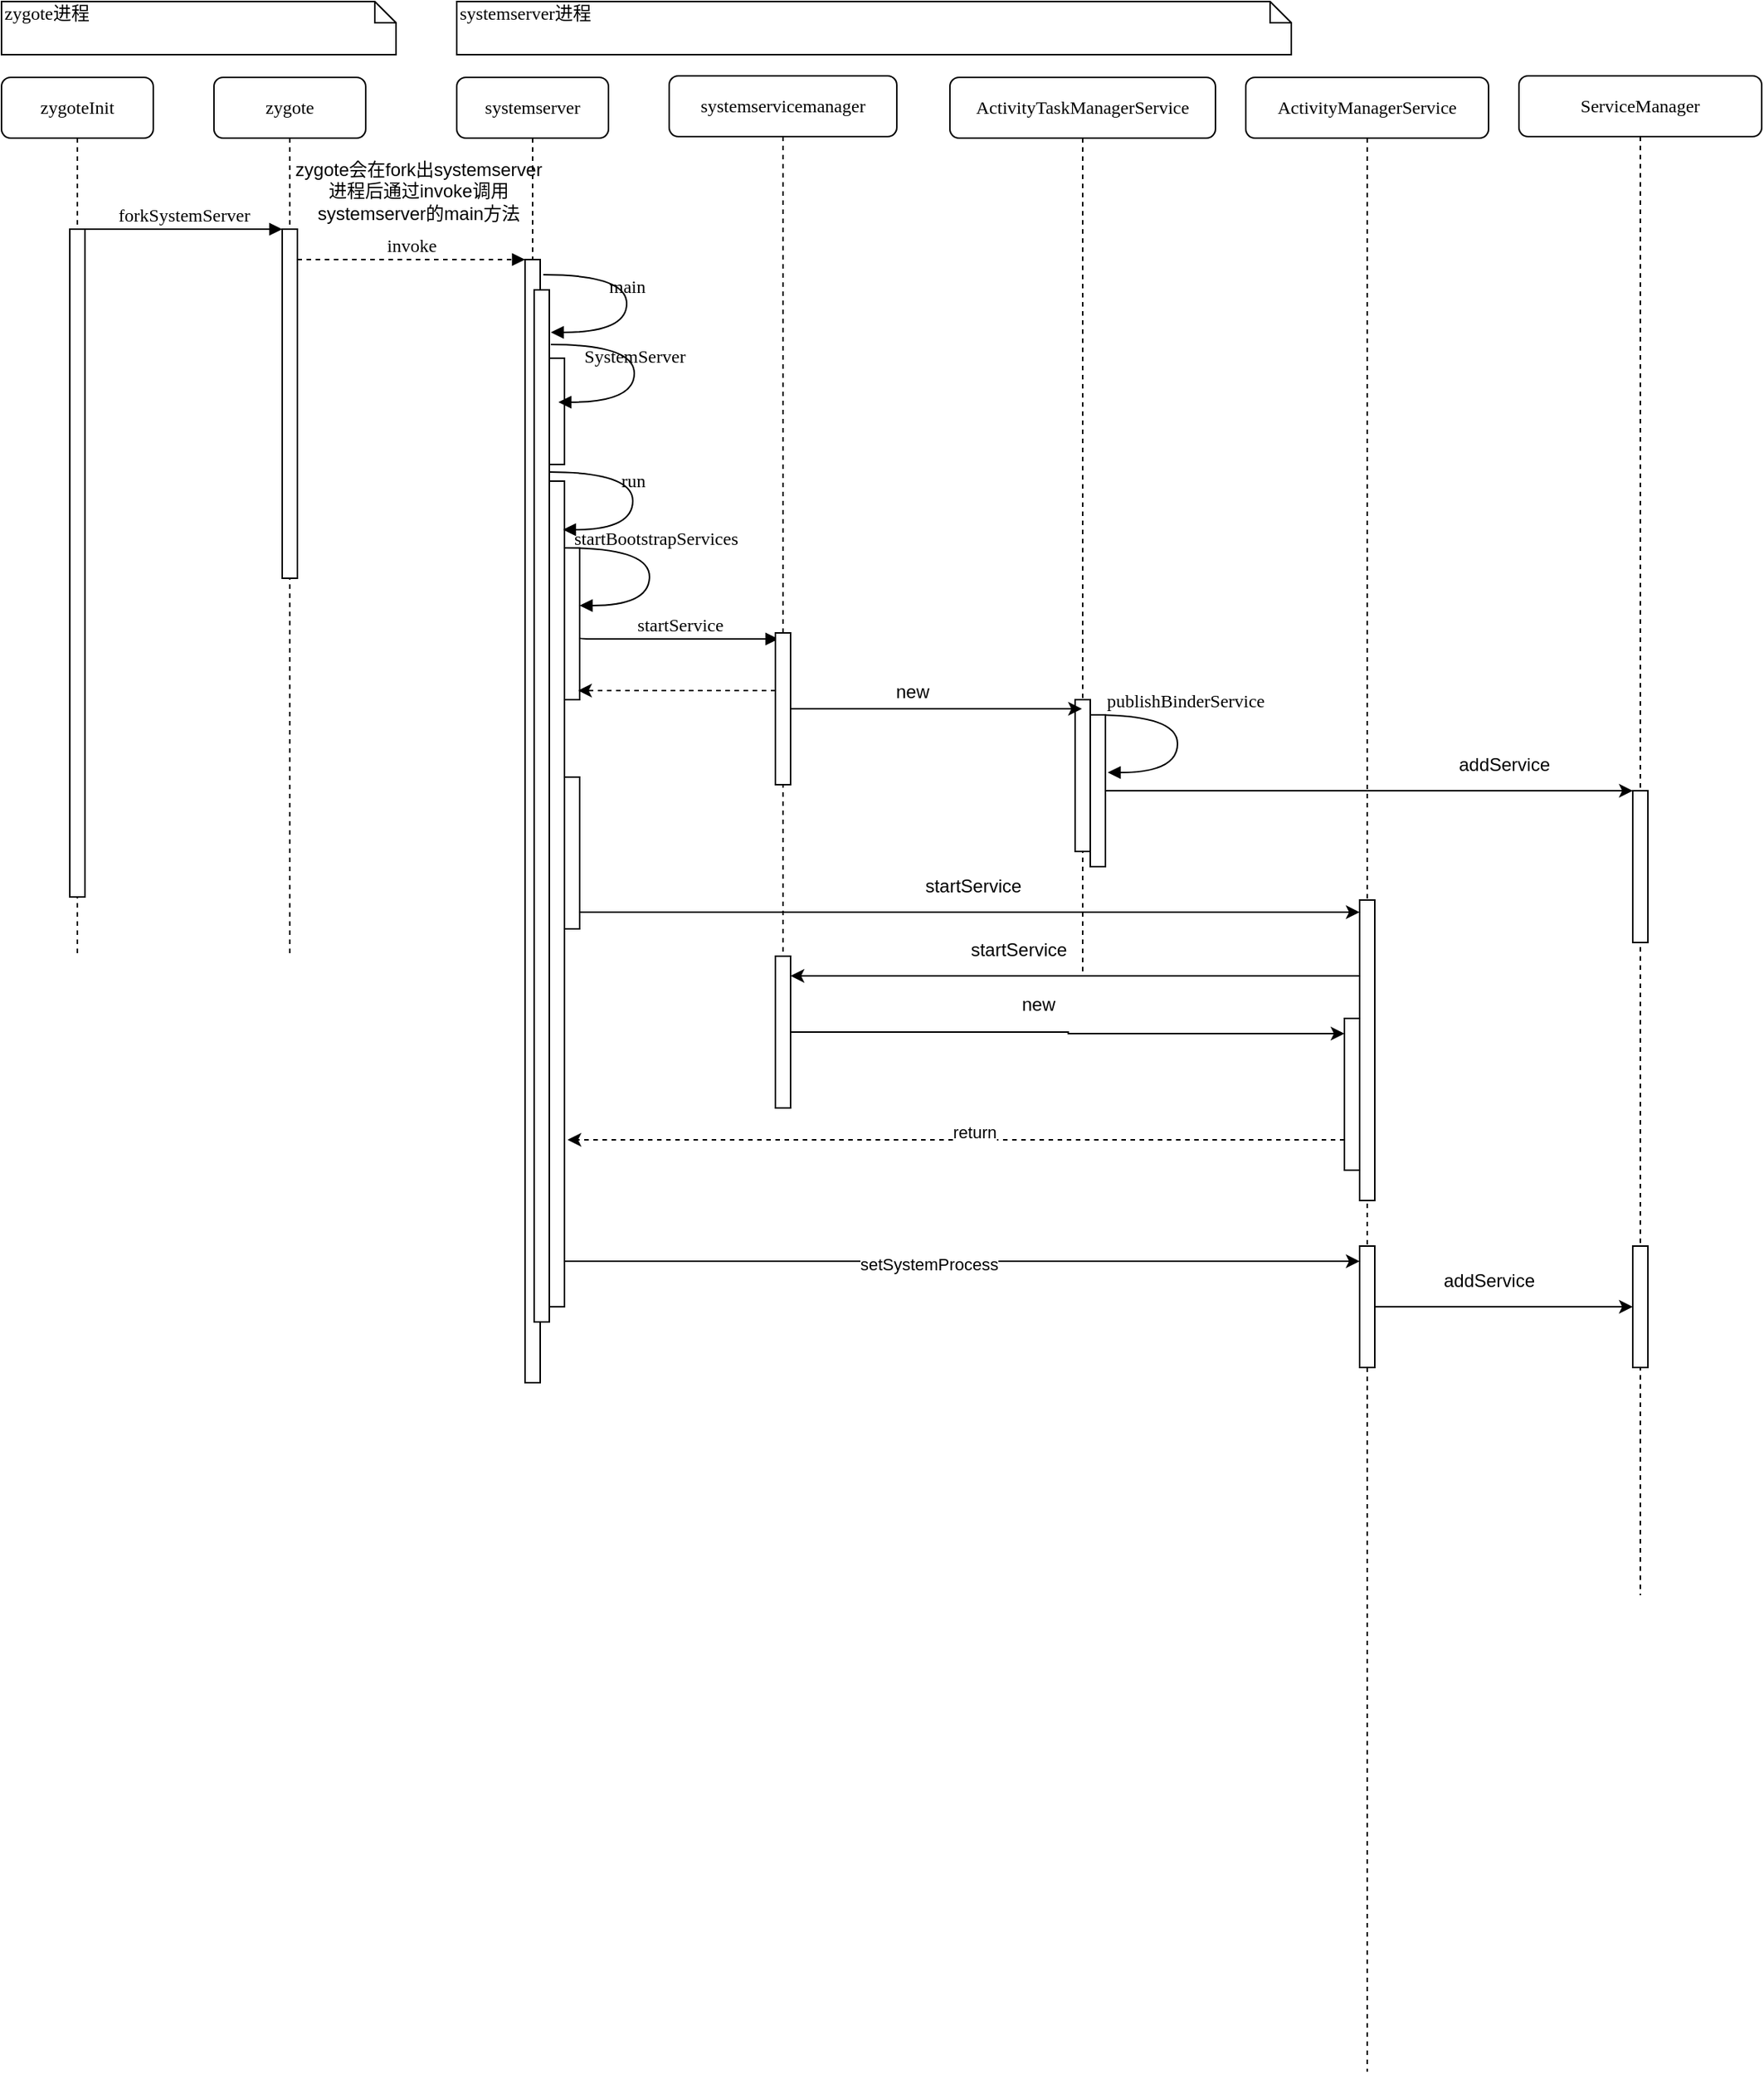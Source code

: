 <mxfile version="21.3.4" type="github">
  <diagram name="AMS的启动" id="13e1069c-82ec-6db2-03f1-153e76fe0fe0">
    <mxGraphModel dx="1249" dy="1559" grid="1" gridSize="10" guides="1" tooltips="1" connect="1" arrows="1" fold="1" page="1" pageScale="1" pageWidth="1100" pageHeight="850" background="none" math="0" shadow="0">
      <root>
        <mxCell id="0" />
        <mxCell id="1" parent="0" />
        <mxCell id="7baba1c4bc27f4b0-2" value="zygote" style="shape=umlLifeline;perimeter=lifelinePerimeter;whiteSpace=wrap;html=1;container=1;collapsible=0;recursiveResize=0;outlineConnect=0;rounded=1;shadow=0;comic=0;labelBackgroundColor=none;strokeWidth=1;fontFamily=Verdana;fontSize=12;align=center;" parent="1" vertex="1">
          <mxGeometry x="240" y="80" width="100" height="580" as="geometry" />
        </mxCell>
        <mxCell id="7baba1c4bc27f4b0-10" value="" style="html=1;points=[];perimeter=orthogonalPerimeter;rounded=0;shadow=0;comic=0;labelBackgroundColor=none;strokeWidth=1;fontFamily=Verdana;fontSize=12;align=center;" parent="7baba1c4bc27f4b0-2" vertex="1">
          <mxGeometry x="45" y="100" width="10" height="230" as="geometry" />
        </mxCell>
        <mxCell id="7baba1c4bc27f4b0-3" value="systemserver" style="shape=umlLifeline;perimeter=lifelinePerimeter;whiteSpace=wrap;html=1;container=1;collapsible=0;recursiveResize=0;outlineConnect=0;rounded=1;shadow=0;comic=0;labelBackgroundColor=none;strokeWidth=1;fontFamily=Verdana;fontSize=12;align=center;" parent="1" vertex="1">
          <mxGeometry x="400" y="80" width="100" height="860" as="geometry" />
        </mxCell>
        <mxCell id="7baba1c4bc27f4b0-13" value="" style="html=1;points=[];perimeter=orthogonalPerimeter;rounded=0;shadow=0;comic=0;labelBackgroundColor=none;strokeWidth=1;fontFamily=Verdana;fontSize=12;align=center;" parent="7baba1c4bc27f4b0-3" vertex="1">
          <mxGeometry x="45" y="120" width="10" height="740" as="geometry" />
        </mxCell>
        <mxCell id="YjqYYw0XFiN7RJlji_GY-12" value="" style="html=1;points=[];perimeter=orthogonalPerimeter;rounded=0;shadow=0;comic=0;labelBackgroundColor=none;strokeWidth=1;fontFamily=Verdana;fontSize=12;align=center;" vertex="1" parent="7baba1c4bc27f4b0-3">
          <mxGeometry x="51" y="140" width="10" height="680" as="geometry" />
        </mxCell>
        <mxCell id="YjqYYw0XFiN7RJlji_GY-15" value="" style="html=1;points=[];perimeter=orthogonalPerimeter;rounded=0;shadow=0;comic=0;labelBackgroundColor=none;strokeWidth=1;fontFamily=Verdana;fontSize=12;align=center;" vertex="1" parent="7baba1c4bc27f4b0-3">
          <mxGeometry x="61" y="185" width="10" height="70" as="geometry" />
        </mxCell>
        <mxCell id="7baba1c4bc27f4b0-4" value="systemservicemanager" style="shape=umlLifeline;perimeter=lifelinePerimeter;whiteSpace=wrap;html=1;container=1;collapsible=0;recursiveResize=0;outlineConnect=0;rounded=1;shadow=0;comic=0;labelBackgroundColor=none;strokeWidth=1;fontFamily=Verdana;fontSize=12;align=center;" parent="1" vertex="1">
          <mxGeometry x="540" y="79" width="150" height="680" as="geometry" />
        </mxCell>
        <mxCell id="YjqYYw0XFiN7RJlji_GY-22" value="startService" style="html=1;verticalAlign=bottom;endArrow=block;labelBackgroundColor=none;fontFamily=Verdana;fontSize=12;edgeStyle=elbowEdgeStyle;elbow=vertical;entryX=0.2;entryY=0.047;entryDx=0;entryDy=0;entryPerimeter=0;" edge="1" parent="7baba1c4bc27f4b0-4" target="YjqYYw0XFiN7RJlji_GY-28">
          <mxGeometry x="0.007" relative="1" as="geometry">
            <mxPoint x="-59" y="370" as="sourcePoint" />
            <mxPoint x="80" y="370" as="targetPoint" />
            <mxPoint as="offset" />
          </mxGeometry>
        </mxCell>
        <mxCell id="YjqYYw0XFiN7RJlji_GY-28" value="" style="html=1;points=[];perimeter=orthogonalPerimeter;rounded=0;shadow=0;comic=0;labelBackgroundColor=none;strokeWidth=1;fontFamily=Verdana;fontSize=12;align=center;" vertex="1" parent="7baba1c4bc27f4b0-4">
          <mxGeometry x="70" y="367" width="10" height="100" as="geometry" />
        </mxCell>
        <mxCell id="YjqYYw0XFiN7RJlji_GY-54" value="" style="html=1;points=[];perimeter=orthogonalPerimeter;rounded=0;shadow=0;comic=0;labelBackgroundColor=none;strokeWidth=1;fontFamily=Verdana;fontSize=12;align=center;" vertex="1" parent="7baba1c4bc27f4b0-4">
          <mxGeometry x="70" y="580" width="10" height="100" as="geometry" />
        </mxCell>
        <mxCell id="7baba1c4bc27f4b0-5" value="ActivityTaskManagerService" style="shape=umlLifeline;perimeter=lifelinePerimeter;whiteSpace=wrap;html=1;container=1;collapsible=0;recursiveResize=0;outlineConnect=0;rounded=1;shadow=0;comic=0;labelBackgroundColor=none;strokeWidth=1;fontFamily=Verdana;fontSize=12;align=center;" parent="1" vertex="1">
          <mxGeometry x="725" y="80" width="175" height="590" as="geometry" />
        </mxCell>
        <mxCell id="YjqYYw0XFiN7RJlji_GY-32" value="" style="html=1;points=[];perimeter=orthogonalPerimeter;rounded=0;shadow=0;comic=0;labelBackgroundColor=none;strokeWidth=1;fontFamily=Verdana;fontSize=12;align=center;" vertex="1" parent="7baba1c4bc27f4b0-5">
          <mxGeometry x="82.5" y="410" width="10" height="100" as="geometry" />
        </mxCell>
        <mxCell id="YjqYYw0XFiN7RJlji_GY-33" value="publishBinderService" style="html=1;verticalAlign=bottom;endArrow=block;labelBackgroundColor=none;fontFamily=Verdana;fontSize=12;elbow=vertical;edgeStyle=orthogonalEdgeStyle;curved=1;exitX=1.038;exitY=0.345;exitPerimeter=0;" edge="1" parent="7baba1c4bc27f4b0-5">
          <mxGeometry x="-0.209" y="5" relative="1" as="geometry">
            <mxPoint x="95" y="420" as="sourcePoint" />
            <mxPoint x="104" y="458" as="targetPoint" />
            <Array as="points">
              <mxPoint x="150" y="420" />
              <mxPoint x="150" y="458" />
            </Array>
            <mxPoint as="offset" />
          </mxGeometry>
        </mxCell>
        <mxCell id="YjqYYw0XFiN7RJlji_GY-57" value="startService" style="text;html=1;align=center;verticalAlign=middle;resizable=0;points=[];autosize=1;strokeColor=none;fillColor=none;" vertex="1" parent="7baba1c4bc27f4b0-5">
          <mxGeometry y="560" width="90" height="30" as="geometry" />
        </mxCell>
        <mxCell id="7baba1c4bc27f4b0-6" value="ActivityManagerService" style="shape=umlLifeline;perimeter=lifelinePerimeter;whiteSpace=wrap;html=1;container=1;collapsible=0;recursiveResize=0;outlineConnect=0;rounded=1;shadow=0;comic=0;labelBackgroundColor=none;strokeWidth=1;fontFamily=Verdana;fontSize=12;align=center;" parent="1" vertex="1">
          <mxGeometry x="920" y="80" width="160" height="1314" as="geometry" />
        </mxCell>
        <mxCell id="YjqYYw0XFiN7RJlji_GY-48" value="" style="html=1;points=[];perimeter=orthogonalPerimeter;rounded=0;shadow=0;comic=0;labelBackgroundColor=none;strokeWidth=1;fontFamily=Verdana;fontSize=12;align=center;" vertex="1" parent="7baba1c4bc27f4b0-6">
          <mxGeometry x="75" y="542" width="10" height="198" as="geometry" />
        </mxCell>
        <mxCell id="YjqYYw0XFiN7RJlji_GY-59" value="" style="html=1;points=[];perimeter=orthogonalPerimeter;rounded=0;shadow=0;comic=0;labelBackgroundColor=none;strokeWidth=1;fontFamily=Verdana;fontSize=12;align=center;" vertex="1" parent="7baba1c4bc27f4b0-6">
          <mxGeometry x="65" y="620" width="10" height="100" as="geometry" />
        </mxCell>
        <mxCell id="YjqYYw0XFiN7RJlji_GY-66" value="" style="html=1;points=[];perimeter=orthogonalPerimeter;rounded=0;shadow=0;comic=0;labelBackgroundColor=none;strokeWidth=1;fontFamily=Verdana;fontSize=12;align=center;" vertex="1" parent="7baba1c4bc27f4b0-6">
          <mxGeometry x="75" y="770" width="10" height="80" as="geometry" />
        </mxCell>
        <mxCell id="7baba1c4bc27f4b0-8" value="zygoteInit" style="shape=umlLifeline;perimeter=lifelinePerimeter;whiteSpace=wrap;html=1;container=1;collapsible=0;recursiveResize=0;outlineConnect=0;rounded=1;shadow=0;comic=0;labelBackgroundColor=none;strokeWidth=1;fontFamily=Verdana;fontSize=12;align=center;" parent="1" vertex="1">
          <mxGeometry x="100" y="80" width="100" height="580" as="geometry" />
        </mxCell>
        <mxCell id="7baba1c4bc27f4b0-9" value="" style="html=1;points=[];perimeter=orthogonalPerimeter;rounded=0;shadow=0;comic=0;labelBackgroundColor=none;strokeWidth=1;fontFamily=Verdana;fontSize=12;align=center;" parent="7baba1c4bc27f4b0-8" vertex="1">
          <mxGeometry x="45" y="100" width="10" height="440" as="geometry" />
        </mxCell>
        <mxCell id="7baba1c4bc27f4b0-11" value="forkSystemServer" style="html=1;verticalAlign=bottom;endArrow=block;entryX=0;entryY=0;labelBackgroundColor=none;fontFamily=Verdana;fontSize=12;edgeStyle=elbowEdgeStyle;elbow=vertical;" parent="1" source="7baba1c4bc27f4b0-9" target="7baba1c4bc27f4b0-10" edge="1">
          <mxGeometry relative="1" as="geometry">
            <mxPoint x="220" y="190" as="sourcePoint" />
          </mxGeometry>
        </mxCell>
        <mxCell id="7baba1c4bc27f4b0-14" value="invoke" style="html=1;verticalAlign=bottom;endArrow=block;dashed=1;entryX=0;entryY=0;labelBackgroundColor=none;fontFamily=Verdana;fontSize=12;edgeStyle=elbowEdgeStyle;elbow=vertical;" parent="1" source="7baba1c4bc27f4b0-10" target="7baba1c4bc27f4b0-13" edge="1">
          <mxGeometry relative="1" as="geometry">
            <mxPoint x="370" y="200" as="sourcePoint" />
            <mxPoint as="offset" />
          </mxGeometry>
        </mxCell>
        <mxCell id="7baba1c4bc27f4b0-40" value="zygote进程" style="shape=note;whiteSpace=wrap;html=1;size=14;verticalAlign=top;align=left;spacingTop=-6;rounded=0;shadow=0;comic=0;labelBackgroundColor=none;strokeWidth=1;fontFamily=Verdana;fontSize=12" parent="1" vertex="1">
          <mxGeometry x="100" y="30" width="260" height="35" as="geometry" />
        </mxCell>
        <mxCell id="7baba1c4bc27f4b0-42" value="systemserver进程" style="shape=note;whiteSpace=wrap;html=1;size=14;verticalAlign=top;align=left;spacingTop=-6;rounded=0;shadow=0;comic=0;labelBackgroundColor=none;strokeWidth=1;fontFamily=Verdana;fontSize=12" parent="1" vertex="1">
          <mxGeometry x="400" y="30" width="550" height="35" as="geometry" />
        </mxCell>
        <mxCell id="YjqYYw0XFiN7RJlji_GY-5" value="zygote会在fork出systemserver进程后通过invoke调用systemserver的main方法" style="text;html=1;strokeColor=none;fillColor=none;align=center;verticalAlign=middle;whiteSpace=wrap;rounded=0;" vertex="1" parent="1">
          <mxGeometry x="290" y="140" width="170" height="30" as="geometry" />
        </mxCell>
        <mxCell id="YjqYYw0XFiN7RJlji_GY-13" value="main" style="html=1;verticalAlign=bottom;endArrow=block;labelBackgroundColor=none;fontFamily=Verdana;fontSize=12;elbow=vertical;edgeStyle=orthogonalEdgeStyle;curved=1;entryX=1;entryY=0.286;entryPerimeter=0;exitX=1.038;exitY=0.345;exitPerimeter=0;" edge="1" parent="1">
          <mxGeometry relative="1" as="geometry">
            <mxPoint x="457" y="210" as="sourcePoint" />
            <mxPoint x="462" y="248" as="targetPoint" />
            <Array as="points">
              <mxPoint x="512" y="210" />
              <mxPoint x="512" y="248" />
            </Array>
          </mxGeometry>
        </mxCell>
        <mxCell id="YjqYYw0XFiN7RJlji_GY-16" value="SystemServer" style="html=1;verticalAlign=bottom;endArrow=block;labelBackgroundColor=none;fontFamily=Verdana;fontSize=12;elbow=vertical;edgeStyle=orthogonalEdgeStyle;curved=1;entryX=1;entryY=0.286;entryPerimeter=0;exitX=1.038;exitY=0.345;exitPerimeter=0;" edge="1" parent="1">
          <mxGeometry relative="1" as="geometry">
            <mxPoint x="462" y="256" as="sourcePoint" />
            <mxPoint x="467" y="294" as="targetPoint" />
            <Array as="points">
              <mxPoint x="517" y="256" />
              <mxPoint x="517" y="294" />
            </Array>
          </mxGeometry>
        </mxCell>
        <mxCell id="YjqYYw0XFiN7RJlji_GY-67" value="" style="edgeStyle=orthogonalEdgeStyle;rounded=0;orthogonalLoop=1;jettySize=auto;html=1;" edge="1" parent="1" source="YjqYYw0XFiN7RJlji_GY-17" target="YjqYYw0XFiN7RJlji_GY-66">
          <mxGeometry relative="1" as="geometry">
            <Array as="points">
              <mxPoint x="870" y="860" />
              <mxPoint x="870" y="860" />
            </Array>
          </mxGeometry>
        </mxCell>
        <mxCell id="YjqYYw0XFiN7RJlji_GY-68" value="setSystemProcess" style="edgeLabel;html=1;align=center;verticalAlign=middle;resizable=0;points=[];" vertex="1" connectable="0" parent="YjqYYw0XFiN7RJlji_GY-67">
          <mxGeometry x="-0.086" y="-2" relative="1" as="geometry">
            <mxPoint as="offset" />
          </mxGeometry>
        </mxCell>
        <mxCell id="YjqYYw0XFiN7RJlji_GY-17" value="" style="html=1;points=[];perimeter=orthogonalPerimeter;rounded=0;shadow=0;comic=0;labelBackgroundColor=none;strokeWidth=1;fontFamily=Verdana;fontSize=12;align=center;" vertex="1" parent="1">
          <mxGeometry x="461" y="346" width="10" height="544" as="geometry" />
        </mxCell>
        <mxCell id="YjqYYw0XFiN7RJlji_GY-20" value="run" style="html=1;verticalAlign=bottom;endArrow=block;labelBackgroundColor=none;fontFamily=Verdana;fontSize=12;elbow=vertical;edgeStyle=orthogonalEdgeStyle;curved=1;exitX=1.038;exitY=0.345;exitPerimeter=0;" edge="1" parent="1">
          <mxGeometry relative="1" as="geometry">
            <mxPoint x="461" y="340" as="sourcePoint" />
            <mxPoint x="470" y="378" as="targetPoint" />
            <Array as="points">
              <mxPoint x="516" y="340" />
              <mxPoint x="516" y="378" />
            </Array>
          </mxGeometry>
        </mxCell>
        <mxCell id="YjqYYw0XFiN7RJlji_GY-19" value="" style="html=1;points=[];perimeter=orthogonalPerimeter;rounded=0;shadow=0;comic=0;labelBackgroundColor=none;strokeWidth=1;fontFamily=Verdana;fontSize=12;align=center;" vertex="1" parent="1">
          <mxGeometry x="471" y="390" width="10" height="100" as="geometry" />
        </mxCell>
        <mxCell id="YjqYYw0XFiN7RJlji_GY-21" value="startBootstrapServices" style="html=1;verticalAlign=bottom;endArrow=block;labelBackgroundColor=none;fontFamily=Verdana;fontSize=12;elbow=vertical;edgeStyle=orthogonalEdgeStyle;curved=1;exitX=1.038;exitY=0.345;exitPerimeter=0;" edge="1" parent="1">
          <mxGeometry x="-0.166" y="4" relative="1" as="geometry">
            <mxPoint x="472" y="390" as="sourcePoint" />
            <mxPoint x="481" y="428" as="targetPoint" />
            <Array as="points">
              <mxPoint x="527" y="390" />
              <mxPoint x="527" y="428" />
            </Array>
            <mxPoint as="offset" />
          </mxGeometry>
        </mxCell>
        <mxCell id="YjqYYw0XFiN7RJlji_GY-31" style="edgeStyle=orthogonalEdgeStyle;rounded=0;orthogonalLoop=1;jettySize=auto;html=1;" edge="1" parent="1" source="YjqYYw0XFiN7RJlji_GY-28" target="7baba1c4bc27f4b0-5">
          <mxGeometry relative="1" as="geometry">
            <Array as="points">
              <mxPoint x="740" y="496" />
              <mxPoint x="740" y="496" />
            </Array>
          </mxGeometry>
        </mxCell>
        <mxCell id="YjqYYw0XFiN7RJlji_GY-35" value="new" style="text;html=1;align=center;verticalAlign=middle;resizable=0;points=[];autosize=1;strokeColor=none;fillColor=none;" vertex="1" parent="1">
          <mxGeometry x="675" y="470" width="50" height="30" as="geometry" />
        </mxCell>
        <mxCell id="YjqYYw0XFiN7RJlji_GY-36" value="ServiceManager" style="shape=umlLifeline;perimeter=lifelinePerimeter;whiteSpace=wrap;html=1;container=1;collapsible=0;recursiveResize=0;outlineConnect=0;rounded=1;shadow=0;comic=0;labelBackgroundColor=none;strokeWidth=1;fontFamily=Verdana;fontSize=12;align=center;" vertex="1" parent="1">
          <mxGeometry x="1100" y="79" width="160" height="1001" as="geometry" />
        </mxCell>
        <mxCell id="YjqYYw0XFiN7RJlji_GY-38" value="" style="html=1;points=[];perimeter=orthogonalPerimeter;rounded=0;shadow=0;comic=0;labelBackgroundColor=none;strokeWidth=1;fontFamily=Verdana;fontSize=12;align=center;" vertex="1" parent="YjqYYw0XFiN7RJlji_GY-36">
          <mxGeometry x="75" y="471" width="10" height="100" as="geometry" />
        </mxCell>
        <mxCell id="YjqYYw0XFiN7RJlji_GY-73" value="" style="html=1;points=[];perimeter=orthogonalPerimeter;rounded=0;shadow=0;comic=0;labelBackgroundColor=none;strokeWidth=1;fontFamily=Verdana;fontSize=12;align=center;" vertex="1" parent="YjqYYw0XFiN7RJlji_GY-36">
          <mxGeometry x="75" y="771" width="10" height="80" as="geometry" />
        </mxCell>
        <mxCell id="YjqYYw0XFiN7RJlji_GY-39" value="" style="edgeStyle=orthogonalEdgeStyle;rounded=0;orthogonalLoop=1;jettySize=auto;html=1;" edge="1" parent="1" source="YjqYYw0XFiN7RJlji_GY-37" target="YjqYYw0XFiN7RJlji_GY-38">
          <mxGeometry relative="1" as="geometry">
            <Array as="points">
              <mxPoint x="1090" y="550" />
              <mxPoint x="1090" y="550" />
            </Array>
          </mxGeometry>
        </mxCell>
        <mxCell id="YjqYYw0XFiN7RJlji_GY-37" value="" style="html=1;points=[];perimeter=orthogonalPerimeter;rounded=0;shadow=0;comic=0;labelBackgroundColor=none;strokeWidth=1;fontFamily=Verdana;fontSize=12;align=center;" vertex="1" parent="1">
          <mxGeometry x="817.5" y="500" width="10" height="100" as="geometry" />
        </mxCell>
        <mxCell id="YjqYYw0XFiN7RJlji_GY-41" value="addService" style="text;html=1;align=center;verticalAlign=middle;resizable=0;points=[];autosize=1;strokeColor=none;fillColor=none;" vertex="1" parent="1">
          <mxGeometry x="1050" y="518" width="80" height="30" as="geometry" />
        </mxCell>
        <mxCell id="YjqYYw0XFiN7RJlji_GY-44" style="edgeStyle=orthogonalEdgeStyle;rounded=0;orthogonalLoop=1;jettySize=auto;html=1;dashed=1;" edge="1" parent="1" source="YjqYYw0XFiN7RJlji_GY-28">
          <mxGeometry relative="1" as="geometry">
            <mxPoint x="480" y="484" as="targetPoint" />
            <Array as="points">
              <mxPoint x="580" y="484" />
              <mxPoint x="580" y="484" />
            </Array>
          </mxGeometry>
        </mxCell>
        <mxCell id="YjqYYw0XFiN7RJlji_GY-49" value="" style="edgeStyle=orthogonalEdgeStyle;rounded=0;orthogonalLoop=1;jettySize=auto;html=1;" edge="1" parent="1" source="YjqYYw0XFiN7RJlji_GY-45" target="YjqYYw0XFiN7RJlji_GY-48">
          <mxGeometry relative="1" as="geometry">
            <Array as="points">
              <mxPoint x="770" y="630" />
              <mxPoint x="770" y="630" />
            </Array>
          </mxGeometry>
        </mxCell>
        <mxCell id="YjqYYw0XFiN7RJlji_GY-45" value="" style="html=1;points=[];perimeter=orthogonalPerimeter;rounded=0;shadow=0;comic=0;labelBackgroundColor=none;strokeWidth=1;fontFamily=Verdana;fontSize=12;align=center;" vertex="1" parent="1">
          <mxGeometry x="471" y="541" width="10" height="100" as="geometry" />
        </mxCell>
        <mxCell id="YjqYYw0XFiN7RJlji_GY-51" value="startService" style="text;html=1;align=center;verticalAlign=middle;resizable=0;points=[];autosize=1;strokeColor=none;fillColor=none;" vertex="1" parent="1">
          <mxGeometry x="695" y="598" width="90" height="30" as="geometry" />
        </mxCell>
        <mxCell id="YjqYYw0XFiN7RJlji_GY-55" value="" style="edgeStyle=orthogonalEdgeStyle;rounded=0;orthogonalLoop=1;jettySize=auto;html=1;" edge="1" parent="1" source="YjqYYw0XFiN7RJlji_GY-48" target="YjqYYw0XFiN7RJlji_GY-54">
          <mxGeometry relative="1" as="geometry">
            <Array as="points">
              <mxPoint x="710" y="672" />
              <mxPoint x="710" y="672" />
            </Array>
          </mxGeometry>
        </mxCell>
        <mxCell id="YjqYYw0XFiN7RJlji_GY-60" value="" style="edgeStyle=orthogonalEdgeStyle;rounded=0;orthogonalLoop=1;jettySize=auto;html=1;" edge="1" parent="1" source="YjqYYw0XFiN7RJlji_GY-54" target="YjqYYw0XFiN7RJlji_GY-59">
          <mxGeometry relative="1" as="geometry">
            <Array as="points">
              <mxPoint x="803" y="709" />
              <mxPoint x="803" y="710" />
            </Array>
          </mxGeometry>
        </mxCell>
        <mxCell id="YjqYYw0XFiN7RJlji_GY-61" value="new" style="text;html=1;align=center;verticalAlign=middle;resizable=0;points=[];autosize=1;strokeColor=none;fillColor=none;" vertex="1" parent="1">
          <mxGeometry x="757.5" y="676" width="50" height="30" as="geometry" />
        </mxCell>
        <mxCell id="YjqYYw0XFiN7RJlji_GY-63" style="edgeStyle=orthogonalEdgeStyle;rounded=0;orthogonalLoop=1;jettySize=auto;html=1;dashed=1;" edge="1" parent="1" source="YjqYYw0XFiN7RJlji_GY-59">
          <mxGeometry relative="1" as="geometry">
            <mxPoint x="473" y="780" as="targetPoint" />
            <Array as="points">
              <mxPoint x="473" y="780" />
            </Array>
          </mxGeometry>
        </mxCell>
        <mxCell id="YjqYYw0XFiN7RJlji_GY-64" value="return" style="edgeLabel;html=1;align=center;verticalAlign=middle;resizable=0;points=[];" vertex="1" connectable="0" parent="YjqYYw0XFiN7RJlji_GY-63">
          <mxGeometry x="-0.044" y="-5" relative="1" as="geometry">
            <mxPoint as="offset" />
          </mxGeometry>
        </mxCell>
        <mxCell id="YjqYYw0XFiN7RJlji_GY-74" value="" style="edgeStyle=orthogonalEdgeStyle;rounded=0;orthogonalLoop=1;jettySize=auto;html=1;" edge="1" parent="1" source="YjqYYw0XFiN7RJlji_GY-66" target="YjqYYw0XFiN7RJlji_GY-73">
          <mxGeometry relative="1" as="geometry" />
        </mxCell>
        <mxCell id="YjqYYw0XFiN7RJlji_GY-76" value="addService" style="text;html=1;align=center;verticalAlign=middle;resizable=0;points=[];autosize=1;strokeColor=none;fillColor=none;" vertex="1" parent="1">
          <mxGeometry x="1040" y="858" width="80" height="30" as="geometry" />
        </mxCell>
      </root>
    </mxGraphModel>
  </diagram>
</mxfile>

